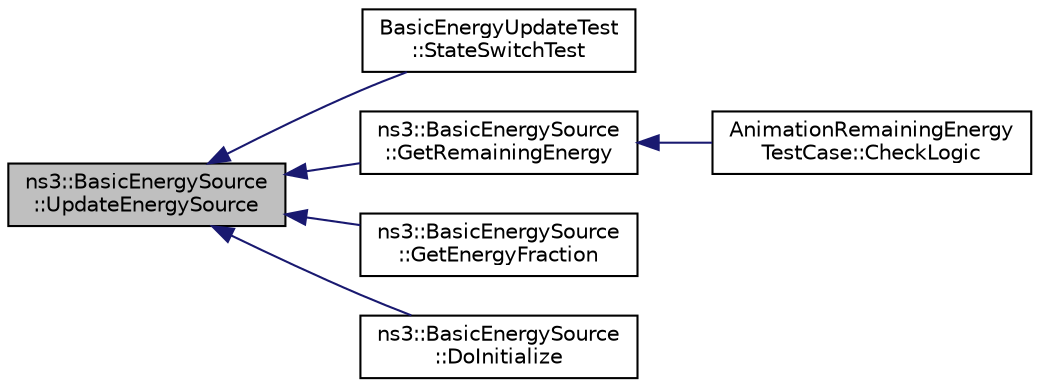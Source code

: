 digraph "ns3::BasicEnergySource::UpdateEnergySource"
{
  edge [fontname="Helvetica",fontsize="10",labelfontname="Helvetica",labelfontsize="10"];
  node [fontname="Helvetica",fontsize="10",shape=record];
  rankdir="LR";
  Node1 [label="ns3::BasicEnergySource\l::UpdateEnergySource",height=0.2,width=0.4,color="black", fillcolor="grey75", style="filled", fontcolor="black"];
  Node1 -> Node2 [dir="back",color="midnightblue",fontsize="10",style="solid"];
  Node2 [label="BasicEnergyUpdateTest\l::StateSwitchTest",height=0.2,width=0.4,color="black", fillcolor="white", style="filled",URL="$d5/de0/classBasicEnergyUpdateTest.html#aebdf7df054db21ed34826ccdf208f6a6"];
  Node1 -> Node3 [dir="back",color="midnightblue",fontsize="10",style="solid"];
  Node3 [label="ns3::BasicEnergySource\l::GetRemainingEnergy",height=0.2,width=0.4,color="black", fillcolor="white", style="filled",URL="$d1/db4/classns3_1_1BasicEnergySource.html#a35775aa9a2496255e9f075a9709886b0"];
  Node3 -> Node4 [dir="back",color="midnightblue",fontsize="10",style="solid"];
  Node4 [label="AnimationRemainingEnergy\lTestCase::CheckLogic",height=0.2,width=0.4,color="black", fillcolor="white", style="filled",URL="$de/d8b/classAnimationRemainingEnergyTestCase.html#a3def2f707d835583c47d9d7a28c3a291",tooltip="Check logic function. "];
  Node1 -> Node5 [dir="back",color="midnightblue",fontsize="10",style="solid"];
  Node5 [label="ns3::BasicEnergySource\l::GetEnergyFraction",height=0.2,width=0.4,color="black", fillcolor="white", style="filled",URL="$d1/db4/classns3_1_1BasicEnergySource.html#aa8f5de0d9c0707b8ae2a005f7a57680e"];
  Node1 -> Node6 [dir="back",color="midnightblue",fontsize="10",style="solid"];
  Node6 [label="ns3::BasicEnergySource\l::DoInitialize",height=0.2,width=0.4,color="black", fillcolor="white", style="filled",URL="$d1/db4/classns3_1_1BasicEnergySource.html#af8a8c06e1d559059719560dea1a5be9e",tooltip="Defined in ns3::Object. "];
}
